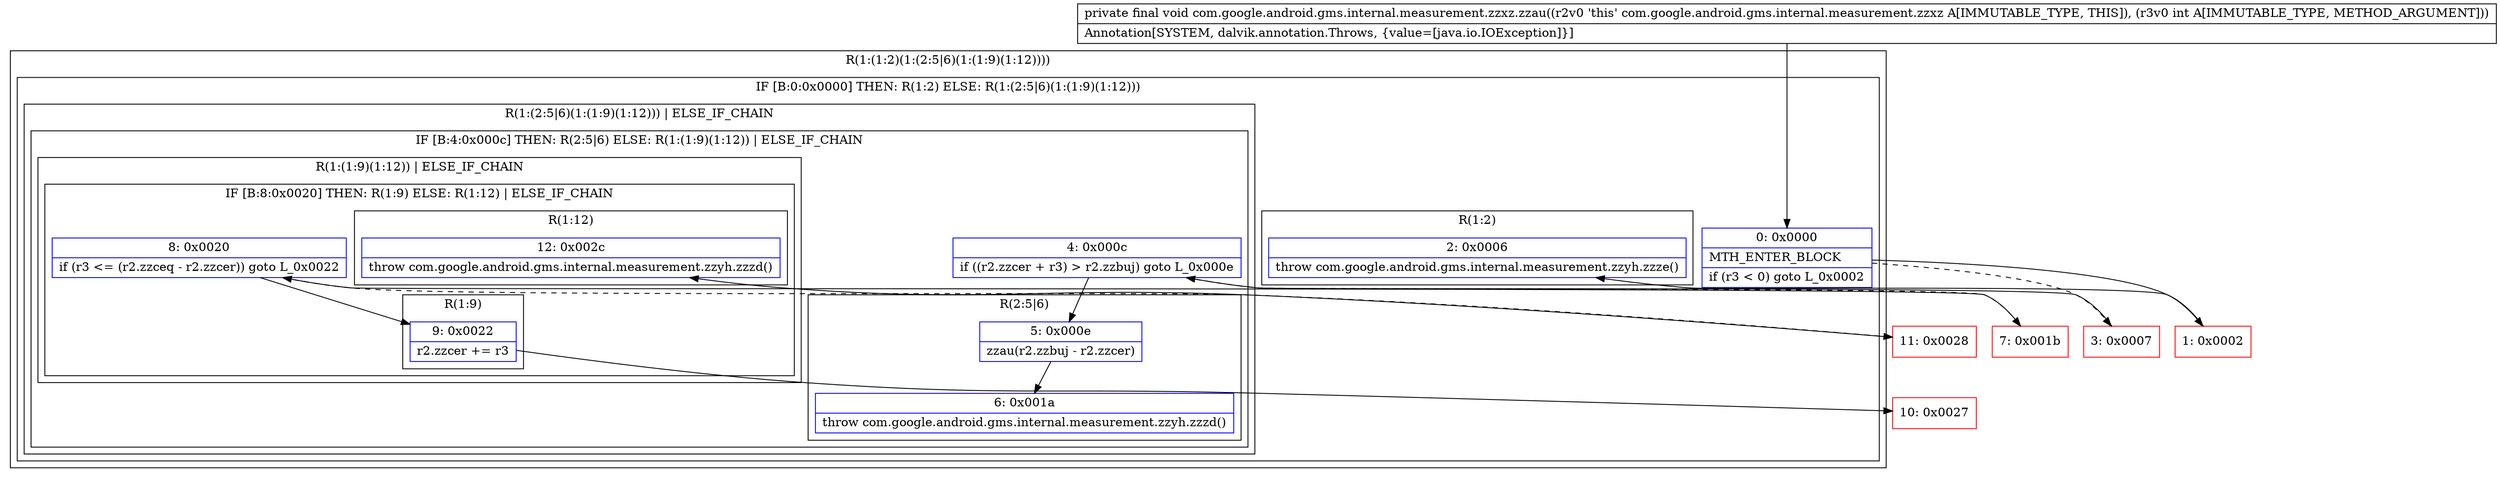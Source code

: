 digraph "CFG forcom.google.android.gms.internal.measurement.zzxz.zzau(I)V" {
subgraph cluster_Region_427702039 {
label = "R(1:(1:2)(1:(2:5|6)(1:(1:9)(1:12))))";
node [shape=record,color=blue];
subgraph cluster_IfRegion_1205067194 {
label = "IF [B:0:0x0000] THEN: R(1:2) ELSE: R(1:(2:5|6)(1:(1:9)(1:12)))";
node [shape=record,color=blue];
Node_0 [shape=record,label="{0\:\ 0x0000|MTH_ENTER_BLOCK\l|if (r3 \< 0) goto L_0x0002\l}"];
subgraph cluster_Region_1477914679 {
label = "R(1:2)";
node [shape=record,color=blue];
Node_2 [shape=record,label="{2\:\ 0x0006|throw com.google.android.gms.internal.measurement.zzyh.zzze()\l}"];
}
subgraph cluster_Region_529814487 {
label = "R(1:(2:5|6)(1:(1:9)(1:12))) | ELSE_IF_CHAIN\l";
node [shape=record,color=blue];
subgraph cluster_IfRegion_2008684989 {
label = "IF [B:4:0x000c] THEN: R(2:5|6) ELSE: R(1:(1:9)(1:12)) | ELSE_IF_CHAIN\l";
node [shape=record,color=blue];
Node_4 [shape=record,label="{4\:\ 0x000c|if ((r2.zzcer + r3) \> r2.zzbuj) goto L_0x000e\l}"];
subgraph cluster_Region_777860349 {
label = "R(2:5|6)";
node [shape=record,color=blue];
Node_5 [shape=record,label="{5\:\ 0x000e|zzau(r2.zzbuj \- r2.zzcer)\l}"];
Node_6 [shape=record,label="{6\:\ 0x001a|throw com.google.android.gms.internal.measurement.zzyh.zzzd()\l}"];
}
subgraph cluster_Region_1336553353 {
label = "R(1:(1:9)(1:12)) | ELSE_IF_CHAIN\l";
node [shape=record,color=blue];
subgraph cluster_IfRegion_1914554176 {
label = "IF [B:8:0x0020] THEN: R(1:9) ELSE: R(1:12) | ELSE_IF_CHAIN\l";
node [shape=record,color=blue];
Node_8 [shape=record,label="{8\:\ 0x0020|if (r3 \<= (r2.zzceq \- r2.zzcer)) goto L_0x0022\l}"];
subgraph cluster_Region_1431134031 {
label = "R(1:9)";
node [shape=record,color=blue];
Node_9 [shape=record,label="{9\:\ 0x0022|r2.zzcer += r3\l}"];
}
subgraph cluster_Region_309355463 {
label = "R(1:12)";
node [shape=record,color=blue];
Node_12 [shape=record,label="{12\:\ 0x002c|throw com.google.android.gms.internal.measurement.zzyh.zzzd()\l}"];
}
}
}
}
}
}
}
Node_1 [shape=record,color=red,label="{1\:\ 0x0002}"];
Node_3 [shape=record,color=red,label="{3\:\ 0x0007}"];
Node_7 [shape=record,color=red,label="{7\:\ 0x001b}"];
Node_10 [shape=record,color=red,label="{10\:\ 0x0027}"];
Node_11 [shape=record,color=red,label="{11\:\ 0x0028}"];
MethodNode[shape=record,label="{private final void com.google.android.gms.internal.measurement.zzxz.zzau((r2v0 'this' com.google.android.gms.internal.measurement.zzxz A[IMMUTABLE_TYPE, THIS]), (r3v0 int A[IMMUTABLE_TYPE, METHOD_ARGUMENT]))  | Annotation[SYSTEM, dalvik.annotation.Throws, \{value=[java.io.IOException]\}]\l}"];
MethodNode -> Node_0;
Node_0 -> Node_1;
Node_0 -> Node_3[style=dashed];
Node_4 -> Node_5;
Node_4 -> Node_7[style=dashed];
Node_5 -> Node_6;
Node_8 -> Node_9;
Node_8 -> Node_11[style=dashed];
Node_9 -> Node_10;
Node_1 -> Node_2;
Node_3 -> Node_4;
Node_7 -> Node_8;
Node_11 -> Node_12;
}

